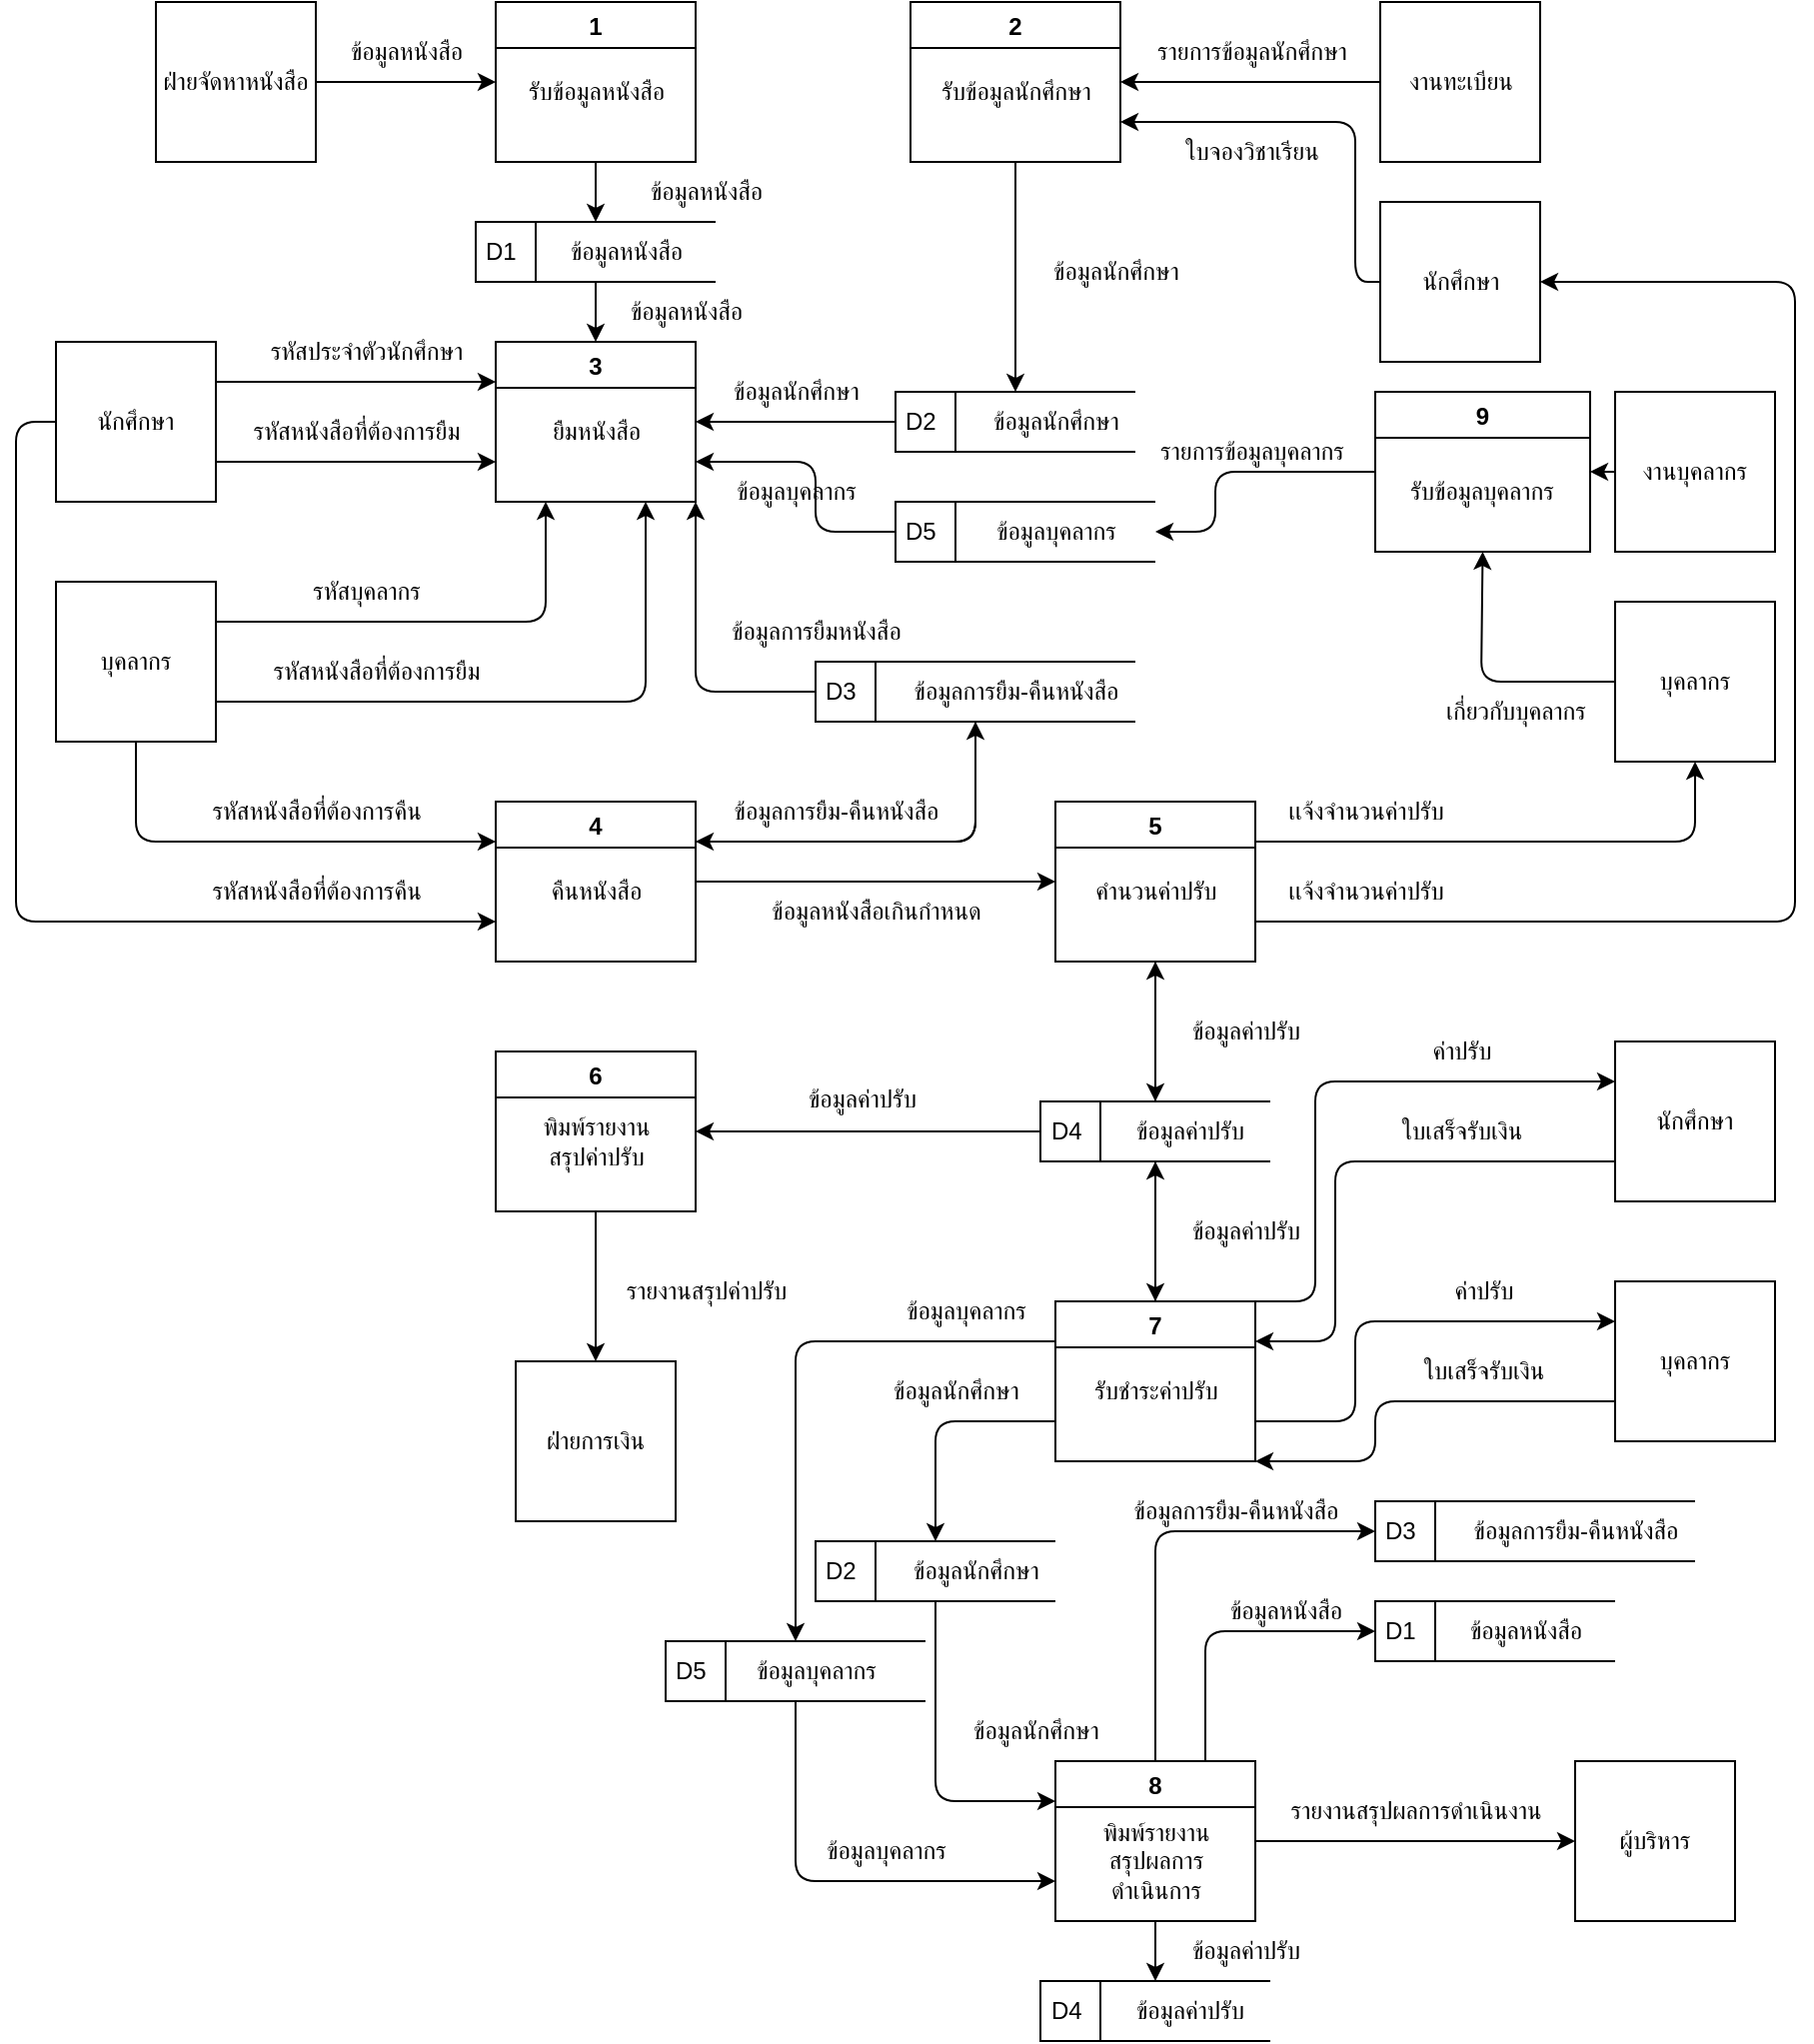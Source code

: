 <mxfile>
    <diagram id="SsIvtxnwFuvCl_FMcjj4" name="Page-1">
        <mxGraphModel dx="1446" dy="585" grid="1" gridSize="10" guides="1" tooltips="1" connect="1" arrows="1" fold="1" page="1" pageScale="1" pageWidth="850" pageHeight="1100" math="0" shadow="0">
            <root>
                <mxCell id="0"/>
                <mxCell id="1" parent="0"/>
                <mxCell id="16" style="edgeStyle=none;html=1;" edge="1" parent="1" source="6" target="7">
                    <mxGeometry relative="1" as="geometry"/>
                </mxCell>
                <mxCell id="6" value="1" style="swimlane;" vertex="1" parent="1">
                    <mxGeometry x="665" y="40" width="100" height="80" as="geometry"/>
                </mxCell>
                <mxCell id="9" value="รับข้อมูลหนังสือ" style="text;html=1;align=center;verticalAlign=middle;resizable=0;points=[];autosize=1;strokeColor=none;fillColor=none;" vertex="1" parent="6">
                    <mxGeometry y="30" width="100" height="30" as="geometry"/>
                </mxCell>
                <mxCell id="32" style="edgeStyle=none;html=1;entryX=0.5;entryY=0;entryDx=0;entryDy=0;" edge="1" parent="1" source="7" target="28">
                    <mxGeometry relative="1" as="geometry"/>
                </mxCell>
                <mxCell id="7" value="D1" style="html=1;dashed=0;whitespace=wrap;shape=mxgraph.dfd.dataStoreID;align=left;spacingLeft=3;points=[[0,0],[0.5,0],[1,0],[0,0.5],[1,0.5],[0,1],[0.5,1],[1,1]];" vertex="1" parent="1">
                    <mxGeometry x="655" y="150" width="120" height="30" as="geometry"/>
                </mxCell>
                <mxCell id="13" style="edgeStyle=none;html=1;entryX=0;entryY=0.5;entryDx=0;entryDy=0;" edge="1" parent="1" source="8" target="6">
                    <mxGeometry relative="1" as="geometry"/>
                </mxCell>
                <mxCell id="8" value="ฝ่ายจัดหาหนังสือ" style="whiteSpace=wrap;html=1;aspect=fixed;" vertex="1" parent="1">
                    <mxGeometry x="495" y="40" width="80" height="80" as="geometry"/>
                </mxCell>
                <mxCell id="14" value="ข้อมูลหนังสือ" style="text;html=1;align=center;verticalAlign=middle;resizable=0;points=[];autosize=1;strokeColor=none;fillColor=none;" vertex="1" parent="1">
                    <mxGeometry x="575" y="50" width="90" height="30" as="geometry"/>
                </mxCell>
                <mxCell id="15" value="ข้อมูลหนังสือ" style="text;html=1;align=center;verticalAlign=middle;resizable=0;points=[];autosize=1;strokeColor=none;fillColor=none;" vertex="1" parent="1">
                    <mxGeometry x="685" y="150" width="90" height="30" as="geometry"/>
                </mxCell>
                <mxCell id="17" value="ข้อมูลหนังสือ" style="text;html=1;align=center;verticalAlign=middle;resizable=0;points=[];autosize=1;strokeColor=none;fillColor=none;" vertex="1" parent="1">
                    <mxGeometry x="725" y="120" width="90" height="30" as="geometry"/>
                </mxCell>
                <mxCell id="21" value="ข้อมูลหนังสือ" style="text;html=1;align=center;verticalAlign=middle;resizable=0;points=[];autosize=1;strokeColor=none;fillColor=none;" vertex="1" parent="1">
                    <mxGeometry x="715" y="180" width="90" height="30" as="geometry"/>
                </mxCell>
                <mxCell id="24" style="edgeStyle=none;html=1;exitX=1;exitY=0.25;exitDx=0;exitDy=0;entryX=0;entryY=0.25;entryDx=0;entryDy=0;" edge="1" parent="1" source="23">
                    <mxGeometry relative="1" as="geometry">
                        <mxPoint x="665" y="230" as="targetPoint"/>
                    </mxGeometry>
                </mxCell>
                <mxCell id="25" style="edgeStyle=none;html=1;exitX=1;exitY=0.75;exitDx=0;exitDy=0;entryX=0;entryY=0.75;entryDx=0;entryDy=0;" edge="1" parent="1" source="23">
                    <mxGeometry relative="1" as="geometry">
                        <mxPoint x="665" y="270" as="targetPoint"/>
                    </mxGeometry>
                </mxCell>
                <mxCell id="64" style="edgeStyle=none;html=1;entryX=0;entryY=0.75;entryDx=0;entryDy=0;" edge="1" parent="1" source="23" target="61">
                    <mxGeometry relative="1" as="geometry">
                        <Array as="points">
                            <mxPoint x="425" y="250"/>
                            <mxPoint x="425" y="500"/>
                        </Array>
                    </mxGeometry>
                </mxCell>
                <mxCell id="23" value="นักศึกษา" style="whiteSpace=wrap;html=1;aspect=fixed;" vertex="1" parent="1">
                    <mxGeometry x="445" y="210" width="80" height="80" as="geometry"/>
                </mxCell>
                <mxCell id="26" value="รหัสประจำตัวนักศึกษา" style="text;html=1;align=center;verticalAlign=middle;resizable=0;points=[];autosize=1;strokeColor=none;fillColor=none;" vertex="1" parent="1">
                    <mxGeometry x="535" y="200" width="130" height="30" as="geometry"/>
                </mxCell>
                <mxCell id="27" value="รหัสหนังสือที่ต้องการยืม" style="text;html=1;align=center;verticalAlign=middle;resizable=0;points=[];autosize=1;strokeColor=none;fillColor=none;" vertex="1" parent="1">
                    <mxGeometry x="525" y="240" width="140" height="30" as="geometry"/>
                </mxCell>
                <mxCell id="28" value="3" style="swimlane;" vertex="1" parent="1">
                    <mxGeometry x="665" y="210" width="100" height="80" as="geometry"/>
                </mxCell>
                <mxCell id="29" value="ยืมหนังสือ" style="text;html=1;align=center;verticalAlign=middle;resizable=0;points=[];autosize=1;strokeColor=none;fillColor=none;" vertex="1" parent="28">
                    <mxGeometry x="15" y="30" width="70" height="30" as="geometry"/>
                </mxCell>
                <mxCell id="49" style="edgeStyle=none;html=1;exitX=0.5;exitY=1;exitDx=0;exitDy=0;entryX=0.5;entryY=0;entryDx=0;entryDy=0;" edge="1" parent="1" source="33" target="37">
                    <mxGeometry relative="1" as="geometry"/>
                </mxCell>
                <mxCell id="33" value="2" style="swimlane;" vertex="1" parent="1">
                    <mxGeometry x="872.5" y="40" width="105" height="80" as="geometry"/>
                </mxCell>
                <mxCell id="34" value="รับข้อมูลนักศึกษา" style="text;html=1;align=center;verticalAlign=middle;resizable=0;points=[];autosize=1;strokeColor=none;fillColor=none;" vertex="1" parent="33">
                    <mxGeometry x="-2.5" y="30" width="110" height="30" as="geometry"/>
                </mxCell>
                <mxCell id="39" style="edgeStyle=none;html=1;exitX=0;exitY=0.5;exitDx=0;exitDy=0;entryX=1;entryY=0.5;entryDx=0;entryDy=0;" edge="1" parent="1" source="37" target="28">
                    <mxGeometry relative="1" as="geometry"/>
                </mxCell>
                <mxCell id="37" value="D2" style="html=1;dashed=0;whitespace=wrap;shape=mxgraph.dfd.dataStoreID;align=left;spacingLeft=3;points=[[0,0],[0.5,0],[1,0],[0,0.5],[1,0.5],[0,1],[0.5,1],[1,1]];" vertex="1" parent="1">
                    <mxGeometry x="865" y="235" width="120" height="30" as="geometry"/>
                </mxCell>
                <mxCell id="38" value="ข้อมูลนักศึกษา" style="text;html=1;align=center;verticalAlign=middle;resizable=0;points=[];autosize=1;strokeColor=none;fillColor=none;" vertex="1" parent="1">
                    <mxGeometry x="895" y="235" width="100" height="30" as="geometry"/>
                </mxCell>
                <mxCell id="40" value="ข้อมูลนักศึกษา" style="text;html=1;align=center;verticalAlign=middle;resizable=0;points=[];autosize=1;strokeColor=none;fillColor=none;" vertex="1" parent="1">
                    <mxGeometry x="765" y="220" width="100" height="30" as="geometry"/>
                </mxCell>
                <mxCell id="67" style="edgeStyle=none;html=1;entryX=1;entryY=0.25;entryDx=0;entryDy=0;" edge="1" parent="1" source="41" target="61">
                    <mxGeometry relative="1" as="geometry">
                        <Array as="points">
                            <mxPoint x="905" y="460"/>
                        </Array>
                    </mxGeometry>
                </mxCell>
                <mxCell id="87" style="edgeStyle=none;html=1;entryX=1;entryY=1;entryDx=0;entryDy=0;" edge="1" parent="1" source="41" target="28">
                    <mxGeometry relative="1" as="geometry">
                        <Array as="points">
                            <mxPoint x="765" y="385"/>
                        </Array>
                    </mxGeometry>
                </mxCell>
                <mxCell id="41" value="D3" style="html=1;dashed=0;whitespace=wrap;shape=mxgraph.dfd.dataStoreID;align=left;spacingLeft=3;points=[[0,0],[0.5,0],[1,0],[0,0.5],[1,0.5],[0,1],[0.5,1],[1,1]];" vertex="1" parent="1">
                    <mxGeometry x="825" y="370" width="160" height="30" as="geometry"/>
                </mxCell>
                <mxCell id="42" value="ข้อมูลการยืม-คืนหนังสือ" style="text;html=1;align=center;verticalAlign=middle;resizable=0;points=[];autosize=1;strokeColor=none;fillColor=none;" vertex="1" parent="1">
                    <mxGeometry x="855" y="370" width="140" height="30" as="geometry"/>
                </mxCell>
                <mxCell id="44" value="ข้อมูลการยืมหนังสือ" style="text;html=1;align=center;verticalAlign=middle;resizable=0;points=[];autosize=1;strokeColor=none;fillColor=none;" vertex="1" parent="1">
                    <mxGeometry x="765" y="340" width="120" height="30" as="geometry"/>
                </mxCell>
                <mxCell id="46" value="ข้อมูลนักศึกษา" style="text;html=1;align=center;verticalAlign=middle;resizable=0;points=[];autosize=1;strokeColor=none;fillColor=none;" vertex="1" parent="1">
                    <mxGeometry x="925" y="160" width="100" height="30" as="geometry"/>
                </mxCell>
                <mxCell id="51" style="edgeStyle=none;html=1;entryX=1;entryY=0.5;entryDx=0;entryDy=0;" edge="1" parent="1" source="50" target="33">
                    <mxGeometry relative="1" as="geometry">
                        <mxPoint x="975" y="90" as="targetPoint"/>
                    </mxGeometry>
                </mxCell>
                <mxCell id="50" value="งานทะเบียน" style="whiteSpace=wrap;html=1;aspect=fixed;" vertex="1" parent="1">
                    <mxGeometry x="1107.5" y="40" width="80" height="80" as="geometry"/>
                </mxCell>
                <mxCell id="52" value="รายการข้อมูลนักศึกษา" style="text;html=1;align=center;verticalAlign=middle;resizable=0;points=[];autosize=1;strokeColor=none;fillColor=none;" vertex="1" parent="1">
                    <mxGeometry x="977.5" y="50" width="130" height="30" as="geometry"/>
                </mxCell>
                <mxCell id="81" style="edgeStyle=none;html=1;entryX=1;entryY=0.75;entryDx=0;entryDy=0;" edge="1" parent="1" source="53" target="33">
                    <mxGeometry relative="1" as="geometry">
                        <Array as="points">
                            <mxPoint x="1095" y="180"/>
                            <mxPoint x="1095" y="100"/>
                        </Array>
                    </mxGeometry>
                </mxCell>
                <mxCell id="53" value="นักศึกษา" style="whiteSpace=wrap;html=1;aspect=fixed;" vertex="1" parent="1">
                    <mxGeometry x="1107.5" y="140" width="80" height="80" as="geometry"/>
                </mxCell>
                <mxCell id="55" value="ใบจองวิชาเรียน" style="text;html=1;align=center;verticalAlign=middle;resizable=0;points=[];autosize=1;strokeColor=none;fillColor=none;" vertex="1" parent="1">
                    <mxGeometry x="992.5" y="100" width="100" height="30" as="geometry"/>
                </mxCell>
                <mxCell id="57" style="edgeStyle=none;html=1;entryX=0.25;entryY=1;entryDx=0;entryDy=0;exitX=1;exitY=0.25;exitDx=0;exitDy=0;" edge="1" parent="1" source="56" target="28">
                    <mxGeometry relative="1" as="geometry">
                        <Array as="points">
                            <mxPoint x="690" y="350"/>
                        </Array>
                    </mxGeometry>
                </mxCell>
                <mxCell id="59" style="edgeStyle=none;html=1;exitX=1;exitY=0.75;exitDx=0;exitDy=0;entryX=0.75;entryY=1;entryDx=0;entryDy=0;" edge="1" parent="1" source="56" target="28">
                    <mxGeometry relative="1" as="geometry">
                        <Array as="points">
                            <mxPoint x="740" y="390"/>
                        </Array>
                    </mxGeometry>
                </mxCell>
                <mxCell id="63" style="edgeStyle=none;html=1;entryX=0;entryY=0.25;entryDx=0;entryDy=0;" edge="1" parent="1" source="56" target="61">
                    <mxGeometry relative="1" as="geometry">
                        <Array as="points">
                            <mxPoint x="485" y="460"/>
                        </Array>
                    </mxGeometry>
                </mxCell>
                <mxCell id="56" value="บุคลากร" style="whiteSpace=wrap;html=1;aspect=fixed;" vertex="1" parent="1">
                    <mxGeometry x="445" y="330" width="80" height="80" as="geometry"/>
                </mxCell>
                <mxCell id="58" value="รหัสบุคลากร" style="text;html=1;align=center;verticalAlign=middle;resizable=0;points=[];autosize=1;strokeColor=none;fillColor=none;" vertex="1" parent="1">
                    <mxGeometry x="560" y="320" width="80" height="30" as="geometry"/>
                </mxCell>
                <mxCell id="60" value="รหัสหนังสือที่ต้องการยืม" style="text;html=1;align=center;verticalAlign=middle;resizable=0;points=[];autosize=1;strokeColor=none;fillColor=none;" vertex="1" parent="1">
                    <mxGeometry x="535" y="360" width="140" height="30" as="geometry"/>
                </mxCell>
                <mxCell id="68" style="edgeStyle=none;html=1;exitX=1;exitY=0.25;exitDx=0;exitDy=0;" edge="1" parent="1" source="61">
                    <mxGeometry relative="1" as="geometry">
                        <mxPoint x="905" y="400" as="targetPoint"/>
                        <Array as="points">
                            <mxPoint x="905" y="460"/>
                        </Array>
                    </mxGeometry>
                </mxCell>
                <mxCell id="75" style="edgeStyle=none;html=1;exitX=1;exitY=0.5;exitDx=0;exitDy=0;entryX=0;entryY=0.5;entryDx=0;entryDy=0;" edge="1" parent="1" source="61" target="70">
                    <mxGeometry relative="1" as="geometry"/>
                </mxCell>
                <mxCell id="61" value="4" style="swimlane;" vertex="1" parent="1">
                    <mxGeometry x="665" y="440" width="100" height="80" as="geometry"/>
                </mxCell>
                <mxCell id="62" value="คืนหนังสือ" style="text;html=1;align=center;verticalAlign=middle;resizable=0;points=[];autosize=1;strokeColor=none;fillColor=none;" vertex="1" parent="61">
                    <mxGeometry x="15" y="30" width="70" height="30" as="geometry"/>
                </mxCell>
                <mxCell id="65" value="รหัสหนังสือที่ต้องการคืน" style="text;html=1;align=center;verticalAlign=middle;resizable=0;points=[];autosize=1;strokeColor=none;fillColor=none;" vertex="1" parent="1">
                    <mxGeometry x="505" y="430" width="140" height="30" as="geometry"/>
                </mxCell>
                <mxCell id="66" value="รหัสหนังสือที่ต้องการคืน" style="text;html=1;align=center;verticalAlign=middle;resizable=0;points=[];autosize=1;strokeColor=none;fillColor=none;" vertex="1" parent="1">
                    <mxGeometry x="505" y="470" width="140" height="30" as="geometry"/>
                </mxCell>
                <mxCell id="69" value="ข้อมูลการยืม-คืนหนังสือ" style="text;html=1;align=center;verticalAlign=middle;resizable=0;points=[];autosize=1;strokeColor=none;fillColor=none;" vertex="1" parent="1">
                    <mxGeometry x="765" y="430" width="140" height="30" as="geometry"/>
                </mxCell>
                <mxCell id="82" style="edgeStyle=none;html=1;entryX=1;entryY=0.5;entryDx=0;entryDy=0;exitX=1;exitY=0.75;exitDx=0;exitDy=0;" edge="1" parent="1" source="70" target="53">
                    <mxGeometry relative="1" as="geometry">
                        <mxPoint x="1065" y="500" as="sourcePoint"/>
                        <Array as="points">
                            <mxPoint x="1315" y="500"/>
                            <mxPoint x="1315" y="180"/>
                        </Array>
                    </mxGeometry>
                </mxCell>
                <mxCell id="97" style="edgeStyle=none;html=1;exitX=1;exitY=0.25;exitDx=0;exitDy=0;entryX=0.5;entryY=1;entryDx=0;entryDy=0;" edge="1" parent="1" source="70" target="80">
                    <mxGeometry relative="1" as="geometry">
                        <Array as="points">
                            <mxPoint x="1265" y="460"/>
                        </Array>
                    </mxGeometry>
                </mxCell>
                <mxCell id="108" style="edgeStyle=none;html=1;entryX=0.5;entryY=0;entryDx=0;entryDy=0;" edge="1" parent="1" source="70" target="101">
                    <mxGeometry relative="1" as="geometry"/>
                </mxCell>
                <mxCell id="70" value="5" style="swimlane;" vertex="1" parent="1">
                    <mxGeometry x="945" y="440" width="100" height="80" as="geometry"/>
                </mxCell>
                <mxCell id="71" value="คำนวนค่าปรับ" style="text;html=1;align=center;verticalAlign=middle;resizable=0;points=[];autosize=1;strokeColor=none;fillColor=none;" vertex="1" parent="70">
                    <mxGeometry x="5" y="30" width="90" height="30" as="geometry"/>
                </mxCell>
                <mxCell id="76" value="ข้อมูลหนังสือเกินกำหนด" style="text;html=1;align=center;verticalAlign=middle;resizable=0;points=[];autosize=1;strokeColor=none;fillColor=none;" vertex="1" parent="1">
                    <mxGeometry x="785" y="480" width="140" height="30" as="geometry"/>
                </mxCell>
                <mxCell id="78" value="เเจ้งจำนวนค่าปรับ" style="text;html=1;align=center;verticalAlign=middle;resizable=0;points=[];autosize=1;strokeColor=none;fillColor=none;" vertex="1" parent="1">
                    <mxGeometry x="1045" y="470" width="110" height="30" as="geometry"/>
                </mxCell>
                <mxCell id="92" style="edgeStyle=none;html=1;entryX=1;entryY=0.5;entryDx=0;entryDy=0;" edge="1" parent="1" source="79" target="90">
                    <mxGeometry relative="1" as="geometry">
                        <mxPoint x="1185" y="280" as="targetPoint"/>
                    </mxGeometry>
                </mxCell>
                <mxCell id="79" value="งานบุคลากร" style="whiteSpace=wrap;html=1;aspect=fixed;" vertex="1" parent="1">
                    <mxGeometry x="1225" y="235" width="80" height="80" as="geometry"/>
                </mxCell>
                <mxCell id="96" style="edgeStyle=none;html=1;entryX=0.5;entryY=1;entryDx=0;entryDy=0;" edge="1" parent="1" source="80" target="90">
                    <mxGeometry relative="1" as="geometry">
                        <Array as="points">
                            <mxPoint x="1158" y="380"/>
                        </Array>
                    </mxGeometry>
                </mxCell>
                <mxCell id="80" value="บุคลากร" style="whiteSpace=wrap;html=1;aspect=fixed;" vertex="1" parent="1">
                    <mxGeometry x="1225" y="340" width="80" height="80" as="geometry"/>
                </mxCell>
                <mxCell id="88" style="edgeStyle=none;html=1;entryX=1;entryY=0.75;entryDx=0;entryDy=0;" edge="1" parent="1" source="83" target="28">
                    <mxGeometry relative="1" as="geometry">
                        <Array as="points">
                            <mxPoint x="825" y="305"/>
                            <mxPoint x="825" y="270"/>
                        </Array>
                    </mxGeometry>
                </mxCell>
                <mxCell id="83" value="D5" style="html=1;dashed=0;whitespace=wrap;shape=mxgraph.dfd.dataStoreID;align=left;spacingLeft=3;points=[[0,0],[0.5,0],[1,0],[0,0.5],[1,0.5],[0,1],[0.5,1],[1,1]];" vertex="1" parent="1">
                    <mxGeometry x="865" y="290" width="130" height="30" as="geometry"/>
                </mxCell>
                <mxCell id="84" value="ข้อมูลบุคลากร" style="text;html=1;align=center;verticalAlign=middle;resizable=0;points=[];autosize=1;strokeColor=none;fillColor=none;" vertex="1" parent="1">
                    <mxGeometry x="900" y="290" width="90" height="30" as="geometry"/>
                </mxCell>
                <mxCell id="89" value="ข้อมูลบุคลากร" style="text;html=1;align=center;verticalAlign=middle;resizable=0;points=[];autosize=1;strokeColor=none;fillColor=none;" vertex="1" parent="1">
                    <mxGeometry x="770" y="270" width="90" height="30" as="geometry"/>
                </mxCell>
                <mxCell id="94" style="edgeStyle=none;html=1;entryX=1;entryY=0.5;entryDx=0;entryDy=0;" edge="1" parent="1" source="90" target="83">
                    <mxGeometry relative="1" as="geometry">
                        <mxPoint x="1005" y="310.0" as="targetPoint"/>
                        <Array as="points">
                            <mxPoint x="1025" y="275"/>
                            <mxPoint x="1025" y="305"/>
                        </Array>
                    </mxGeometry>
                </mxCell>
                <mxCell id="90" value="9" style="swimlane;" vertex="1" parent="1">
                    <mxGeometry x="1105" y="235" width="107.5" height="80" as="geometry"/>
                </mxCell>
                <mxCell id="91" value="รับข้อมูลบุคลากร" style="text;html=1;align=center;verticalAlign=middle;resizable=0;points=[];autosize=1;strokeColor=none;fillColor=none;" vertex="1" parent="90">
                    <mxGeometry x="-2.5" y="35" width="110" height="30" as="geometry"/>
                </mxCell>
                <mxCell id="95" value="รายการข้อมูลบุคลากร" style="text;html=1;align=center;verticalAlign=middle;resizable=0;points=[];autosize=1;strokeColor=none;fillColor=none;" vertex="1" parent="1">
                    <mxGeometry x="977.5" y="250" width="130" height="30" as="geometry"/>
                </mxCell>
                <mxCell id="98" value="เเจ้งจำนวนค่าปรับ" style="text;html=1;align=center;verticalAlign=middle;resizable=0;points=[];autosize=1;strokeColor=none;fillColor=none;" vertex="1" parent="1">
                    <mxGeometry x="1045" y="430" width="110" height="30" as="geometry"/>
                </mxCell>
                <mxCell id="100" value="เกี่ยวกับบุคลากร" style="text;html=1;align=center;verticalAlign=middle;resizable=0;points=[];autosize=1;strokeColor=none;fillColor=none;" vertex="1" parent="1">
                    <mxGeometry x="1125" y="380" width="100" height="30" as="geometry"/>
                </mxCell>
                <mxCell id="109" style="edgeStyle=none;html=1;" edge="1" parent="1" source="101">
                    <mxGeometry relative="1" as="geometry">
                        <mxPoint x="995" y="520" as="targetPoint"/>
                    </mxGeometry>
                </mxCell>
                <mxCell id="114" style="edgeStyle=none;html=1;entryX=0.5;entryY=0;entryDx=0;entryDy=0;" edge="1" parent="1" source="101" target="112">
                    <mxGeometry relative="1" as="geometry"/>
                </mxCell>
                <mxCell id="119" style="edgeStyle=none;html=1;entryX=1;entryY=0.5;entryDx=0;entryDy=0;" edge="1" parent="1" source="101" target="117">
                    <mxGeometry relative="1" as="geometry"/>
                </mxCell>
                <mxCell id="101" value="D4" style="html=1;dashed=0;whitespace=wrap;shape=mxgraph.dfd.dataStoreID;align=left;spacingLeft=3;points=[[0,0],[0.5,0],[1,0],[0,0.5],[1,0.5],[0,1],[0.5,1],[1,1]];" vertex="1" parent="1">
                    <mxGeometry x="937.5" y="590" width="115" height="30" as="geometry"/>
                </mxCell>
                <mxCell id="105" value="ข้อมูลค่าปรับ" style="text;html=1;align=center;verticalAlign=middle;resizable=0;points=[];autosize=1;strokeColor=none;fillColor=none;" vertex="1" parent="1">
                    <mxGeometry x="995" y="540" width="90" height="30" as="geometry"/>
                </mxCell>
                <mxCell id="110" value="ข้อมูลค่าปรับ" style="text;html=1;align=center;verticalAlign=middle;resizable=0;points=[];autosize=1;strokeColor=none;fillColor=none;" vertex="1" parent="1">
                    <mxGeometry x="967" y="590" width="90" height="30" as="geometry"/>
                </mxCell>
                <mxCell id="115" style="edgeStyle=none;html=1;" edge="1" parent="1" source="112">
                    <mxGeometry relative="1" as="geometry">
                        <mxPoint x="995" y="620" as="targetPoint"/>
                    </mxGeometry>
                </mxCell>
                <mxCell id="129" style="edgeStyle=none;html=1;exitX=0;exitY=0.75;exitDx=0;exitDy=0;entryX=0.5;entryY=0;entryDx=0;entryDy=0;" edge="1" parent="1" source="112" target="124">
                    <mxGeometry relative="1" as="geometry">
                        <Array as="points">
                            <mxPoint x="885" y="750"/>
                        </Array>
                    </mxGeometry>
                </mxCell>
                <mxCell id="130" style="edgeStyle=none;html=1;exitX=0;exitY=0.25;exitDx=0;exitDy=0;entryX=0.5;entryY=0;entryDx=0;entryDy=0;" edge="1" parent="1" source="112" target="126">
                    <mxGeometry relative="1" as="geometry">
                        <Array as="points">
                            <mxPoint x="815" y="710"/>
                        </Array>
                    </mxGeometry>
                </mxCell>
                <mxCell id="156" style="edgeStyle=none;html=1;exitX=1;exitY=0;exitDx=0;exitDy=0;entryX=0;entryY=0.25;entryDx=0;entryDy=0;" edge="1" parent="1" source="112" target="155">
                    <mxGeometry relative="1" as="geometry">
                        <Array as="points">
                            <mxPoint x="1075" y="690"/>
                            <mxPoint x="1075" y="580"/>
                        </Array>
                    </mxGeometry>
                </mxCell>
                <mxCell id="158" style="edgeStyle=none;html=1;exitX=1;exitY=0.75;exitDx=0;exitDy=0;entryX=0;entryY=0.25;entryDx=0;entryDy=0;" edge="1" parent="1" source="112" target="154">
                    <mxGeometry relative="1" as="geometry">
                        <Array as="points">
                            <mxPoint x="1095" y="750"/>
                            <mxPoint x="1095" y="700"/>
                        </Array>
                    </mxGeometry>
                </mxCell>
                <mxCell id="112" value="7" style="swimlane;" vertex="1" parent="1">
                    <mxGeometry x="945" y="690" width="100" height="80" as="geometry"/>
                </mxCell>
                <mxCell id="113" value="รับชำระค่าปรับ" style="text;html=1;align=center;verticalAlign=middle;resizable=0;points=[];autosize=1;strokeColor=none;fillColor=none;" vertex="1" parent="112">
                    <mxGeometry x="5" y="30" width="90" height="30" as="geometry"/>
                </mxCell>
                <mxCell id="116" value="ข้อมูลค่าปรับ" style="text;html=1;align=center;verticalAlign=middle;resizable=0;points=[];autosize=1;strokeColor=none;fillColor=none;" vertex="1" parent="1">
                    <mxGeometry x="995" y="640" width="90" height="30" as="geometry"/>
                </mxCell>
                <mxCell id="122" style="edgeStyle=none;html=1;entryX=0.5;entryY=0;entryDx=0;entryDy=0;" edge="1" parent="1" source="117" target="121">
                    <mxGeometry relative="1" as="geometry"/>
                </mxCell>
                <mxCell id="117" value="6" style="swimlane;" vertex="1" parent="1">
                    <mxGeometry x="665" y="565" width="100" height="80" as="geometry"/>
                </mxCell>
                <mxCell id="118" value="พิมพ์รายงาน&lt;br&gt;สรุปค่าปรับ" style="text;html=1;align=center;verticalAlign=middle;resizable=0;points=[];autosize=1;strokeColor=none;fillColor=none;" vertex="1" parent="117">
                    <mxGeometry x="10" y="25" width="80" height="40" as="geometry"/>
                </mxCell>
                <mxCell id="120" value="ข้อมูลค่าปรับ" style="text;html=1;align=center;verticalAlign=middle;resizable=0;points=[];autosize=1;strokeColor=none;fillColor=none;" vertex="1" parent="1">
                    <mxGeometry x="803" y="574" width="90" height="30" as="geometry"/>
                </mxCell>
                <mxCell id="121" value="ฝ่ายการเงิน" style="whiteSpace=wrap;html=1;aspect=fixed;" vertex="1" parent="1">
                    <mxGeometry x="675" y="720" width="80" height="80" as="geometry"/>
                </mxCell>
                <mxCell id="123" value="รายงานสรุปค่าปรับ" style="text;html=1;align=center;verticalAlign=middle;resizable=0;points=[];autosize=1;strokeColor=none;fillColor=none;" vertex="1" parent="1">
                    <mxGeometry x="715" y="670" width="110" height="30" as="geometry"/>
                </mxCell>
                <mxCell id="135" style="edgeStyle=none;html=1;entryX=0;entryY=0.25;entryDx=0;entryDy=0;" edge="1" parent="1" source="124" target="133">
                    <mxGeometry relative="1" as="geometry">
                        <Array as="points">
                            <mxPoint x="885" y="940"/>
                        </Array>
                    </mxGeometry>
                </mxCell>
                <mxCell id="124" value="D2" style="html=1;dashed=0;whitespace=wrap;shape=mxgraph.dfd.dataStoreID;align=left;spacingLeft=3;points=[[0,0],[0.5,0],[1,0],[0,0.5],[1,0.5],[0,1],[0.5,1],[1,1]];" vertex="1" parent="1">
                    <mxGeometry x="825" y="810" width="120" height="30" as="geometry"/>
                </mxCell>
                <mxCell id="125" value="ข้อมูลนักศึกษา" style="text;html=1;align=center;verticalAlign=middle;resizable=0;points=[];autosize=1;strokeColor=none;fillColor=none;" vertex="1" parent="1">
                    <mxGeometry x="855" y="810" width="100" height="30" as="geometry"/>
                </mxCell>
                <mxCell id="136" style="edgeStyle=none;html=1;entryX=0;entryY=0.75;entryDx=0;entryDy=0;" edge="1" parent="1" source="126" target="133">
                    <mxGeometry relative="1" as="geometry">
                        <Array as="points">
                            <mxPoint x="815" y="980"/>
                        </Array>
                    </mxGeometry>
                </mxCell>
                <mxCell id="126" value="D5" style="html=1;dashed=0;whitespace=wrap;shape=mxgraph.dfd.dataStoreID;align=left;spacingLeft=3;points=[[0,0],[0.5,0],[1,0],[0,0.5],[1,0.5],[0,1],[0.5,1],[1,1]];" vertex="1" parent="1">
                    <mxGeometry x="750" y="860" width="130" height="30" as="geometry"/>
                </mxCell>
                <mxCell id="127" value="ข้อมูลบุคลากร" style="text;html=1;align=center;verticalAlign=middle;resizable=0;points=[];autosize=1;strokeColor=none;fillColor=none;" vertex="1" parent="1">
                    <mxGeometry x="780" y="860" width="90" height="30" as="geometry"/>
                </mxCell>
                <mxCell id="131" value="ข้อมูลนักศึกษา" style="text;html=1;align=center;verticalAlign=middle;resizable=0;points=[];autosize=1;strokeColor=none;fillColor=none;" vertex="1" parent="1">
                    <mxGeometry x="845" y="720" width="100" height="30" as="geometry"/>
                </mxCell>
                <mxCell id="132" value="ข้อมูลบุคลากร" style="text;html=1;align=center;verticalAlign=middle;resizable=0;points=[];autosize=1;strokeColor=none;fillColor=none;" vertex="1" parent="1">
                    <mxGeometry x="855" y="680" width="90" height="30" as="geometry"/>
                </mxCell>
                <mxCell id="140" style="edgeStyle=none;html=1;entryX=0;entryY=0.5;entryDx=0;entryDy=0;" edge="1" parent="1" source="133" target="139">
                    <mxGeometry relative="1" as="geometry"/>
                </mxCell>
                <mxCell id="144" style="edgeStyle=none;html=1;" edge="1" parent="1" source="133" target="142">
                    <mxGeometry relative="1" as="geometry"/>
                </mxCell>
                <mxCell id="150" style="edgeStyle=none;html=1;entryX=0;entryY=0.5;entryDx=0;entryDy=0;" edge="1" parent="1" source="133" target="146">
                    <mxGeometry relative="1" as="geometry">
                        <Array as="points">
                            <mxPoint x="995" y="805"/>
                        </Array>
                    </mxGeometry>
                </mxCell>
                <mxCell id="151" style="edgeStyle=none;html=1;exitX=0.75;exitY=0;exitDx=0;exitDy=0;entryX=0;entryY=0.5;entryDx=0;entryDy=0;" edge="1" parent="1" source="133" target="148">
                    <mxGeometry relative="1" as="geometry">
                        <Array as="points">
                            <mxPoint x="1020" y="855"/>
                        </Array>
                    </mxGeometry>
                </mxCell>
                <mxCell id="133" value="8" style="swimlane;" vertex="1" parent="1">
                    <mxGeometry x="945" y="920" width="100" height="80" as="geometry"/>
                </mxCell>
                <mxCell id="134" value="พิมพ์รายงาน&lt;br&gt;สรุปผลการ&lt;br&gt;ดำเนินการ" style="text;html=1;align=center;verticalAlign=middle;resizable=0;points=[];autosize=1;strokeColor=none;fillColor=none;" vertex="1" parent="133">
                    <mxGeometry x="10" y="20" width="80" height="60" as="geometry"/>
                </mxCell>
                <mxCell id="137" value="ข้อมูลนักศึกษา" style="text;html=1;align=center;verticalAlign=middle;resizable=0;points=[];autosize=1;strokeColor=none;fillColor=none;" vertex="1" parent="1">
                    <mxGeometry x="885" y="890" width="100" height="30" as="geometry"/>
                </mxCell>
                <mxCell id="138" value="ข้อมูลบุคลากร" style="text;html=1;align=center;verticalAlign=middle;resizable=0;points=[];autosize=1;strokeColor=none;fillColor=none;" vertex="1" parent="1">
                    <mxGeometry x="815" y="950" width="90" height="30" as="geometry"/>
                </mxCell>
                <mxCell id="139" value="ผู้บริหาร" style="whiteSpace=wrap;html=1;aspect=fixed;" vertex="1" parent="1">
                    <mxGeometry x="1205" y="920" width="80" height="80" as="geometry"/>
                </mxCell>
                <mxCell id="141" value="รายงานสรุปผลการดำเนินงาน" style="text;html=1;align=center;verticalAlign=middle;resizable=0;points=[];autosize=1;strokeColor=none;fillColor=none;" vertex="1" parent="1">
                    <mxGeometry x="1045" y="930" width="160" height="30" as="geometry"/>
                </mxCell>
                <mxCell id="142" value="D4" style="html=1;dashed=0;whitespace=wrap;shape=mxgraph.dfd.dataStoreID;align=left;spacingLeft=3;points=[[0,0],[0.5,0],[1,0],[0,0.5],[1,0.5],[0,1],[0.5,1],[1,1]];" vertex="1" parent="1">
                    <mxGeometry x="937.5" y="1030" width="115" height="30" as="geometry"/>
                </mxCell>
                <mxCell id="143" value="ข้อมูลค่าปรับ" style="text;html=1;align=center;verticalAlign=middle;resizable=0;points=[];autosize=1;strokeColor=none;fillColor=none;" vertex="1" parent="1">
                    <mxGeometry x="967" y="1030" width="90" height="30" as="geometry"/>
                </mxCell>
                <mxCell id="145" value="ข้อมูลค่าปรับ" style="text;html=1;align=center;verticalAlign=middle;resizable=0;points=[];autosize=1;strokeColor=none;fillColor=none;" vertex="1" parent="1">
                    <mxGeometry x="995" y="1000" width="90" height="30" as="geometry"/>
                </mxCell>
                <mxCell id="146" value="D3" style="html=1;dashed=0;whitespace=wrap;shape=mxgraph.dfd.dataStoreID;align=left;spacingLeft=3;points=[[0,0],[0.5,0],[1,0],[0,0.5],[1,0.5],[0,1],[0.5,1],[1,1]];" vertex="1" parent="1">
                    <mxGeometry x="1105" y="790" width="160" height="30" as="geometry"/>
                </mxCell>
                <mxCell id="147" value="ข้อมูลการยืม-คืนหนังสือ" style="text;html=1;align=center;verticalAlign=middle;resizable=0;points=[];autosize=1;strokeColor=none;fillColor=none;" vertex="1" parent="1">
                    <mxGeometry x="1135" y="790" width="140" height="30" as="geometry"/>
                </mxCell>
                <mxCell id="148" value="D1" style="html=1;dashed=0;whitespace=wrap;shape=mxgraph.dfd.dataStoreID;align=left;spacingLeft=3;points=[[0,0],[0.5,0],[1,0],[0,0.5],[1,0.5],[0,1],[0.5,1],[1,1]];" vertex="1" parent="1">
                    <mxGeometry x="1105" y="840" width="120" height="30" as="geometry"/>
                </mxCell>
                <mxCell id="149" value="ข้อมูลหนังสือ" style="text;html=1;align=center;verticalAlign=middle;resizable=0;points=[];autosize=1;strokeColor=none;fillColor=none;" vertex="1" parent="1">
                    <mxGeometry x="1135" y="840" width="90" height="30" as="geometry"/>
                </mxCell>
                <mxCell id="152" value="ข้อมูลการยืม-คืนหนังสือ" style="text;html=1;align=center;verticalAlign=middle;resizable=0;points=[];autosize=1;strokeColor=none;fillColor=none;" vertex="1" parent="1">
                    <mxGeometry x="965" y="780" width="140" height="30" as="geometry"/>
                </mxCell>
                <mxCell id="153" value="ข้อมูลหนังสือ" style="text;html=1;align=center;verticalAlign=middle;resizable=0;points=[];autosize=1;strokeColor=none;fillColor=none;" vertex="1" parent="1">
                    <mxGeometry x="1015" y="830" width="90" height="30" as="geometry"/>
                </mxCell>
                <mxCell id="165" style="edgeStyle=none;html=1;exitX=0;exitY=0.75;exitDx=0;exitDy=0;entryX=1;entryY=1;entryDx=0;entryDy=0;" edge="1" parent="1" source="154" target="112">
                    <mxGeometry relative="1" as="geometry">
                        <Array as="points">
                            <mxPoint x="1105" y="740"/>
                            <mxPoint x="1105" y="770"/>
                        </Array>
                    </mxGeometry>
                </mxCell>
                <mxCell id="154" value="บุคลากร" style="whiteSpace=wrap;html=1;aspect=fixed;" vertex="1" parent="1">
                    <mxGeometry x="1225" y="680" width="80" height="80" as="geometry"/>
                </mxCell>
                <mxCell id="164" style="edgeStyle=none;html=1;exitX=0;exitY=0.75;exitDx=0;exitDy=0;entryX=1;entryY=0.25;entryDx=0;entryDy=0;" edge="1" parent="1" source="155" target="112">
                    <mxGeometry relative="1" as="geometry">
                        <Array as="points">
                            <mxPoint x="1085" y="620"/>
                            <mxPoint x="1085" y="710"/>
                        </Array>
                    </mxGeometry>
                </mxCell>
                <mxCell id="155" value="นักศึกษา" style="whiteSpace=wrap;html=1;aspect=fixed;" vertex="1" parent="1">
                    <mxGeometry x="1225" y="560" width="80" height="80" as="geometry"/>
                </mxCell>
                <mxCell id="160" value="ค่าปรับ" style="text;html=1;align=center;verticalAlign=middle;resizable=0;points=[];autosize=1;strokeColor=none;fillColor=none;" vertex="1" parent="1">
                    <mxGeometry x="1117.5" y="550" width="60" height="30" as="geometry"/>
                </mxCell>
                <mxCell id="161" value="ใบเสร็จรับเงิน" style="text;html=1;align=center;verticalAlign=middle;resizable=0;points=[];autosize=1;strokeColor=none;fillColor=none;" vertex="1" parent="1">
                    <mxGeometry x="1102.5" y="590" width="90" height="30" as="geometry"/>
                </mxCell>
                <mxCell id="162" value="ค่าปรับ" style="text;html=1;align=center;verticalAlign=middle;resizable=0;points=[];autosize=1;strokeColor=none;fillColor=none;" vertex="1" parent="1">
                    <mxGeometry x="1128.75" y="670" width="60" height="30" as="geometry"/>
                </mxCell>
                <mxCell id="163" value="ใบเสร็จรับเงิน" style="text;html=1;align=center;verticalAlign=middle;resizable=0;points=[];autosize=1;strokeColor=none;fillColor=none;" vertex="1" parent="1">
                    <mxGeometry x="1113.75" y="710" width="90" height="30" as="geometry"/>
                </mxCell>
            </root>
        </mxGraphModel>
    </diagram>
</mxfile>